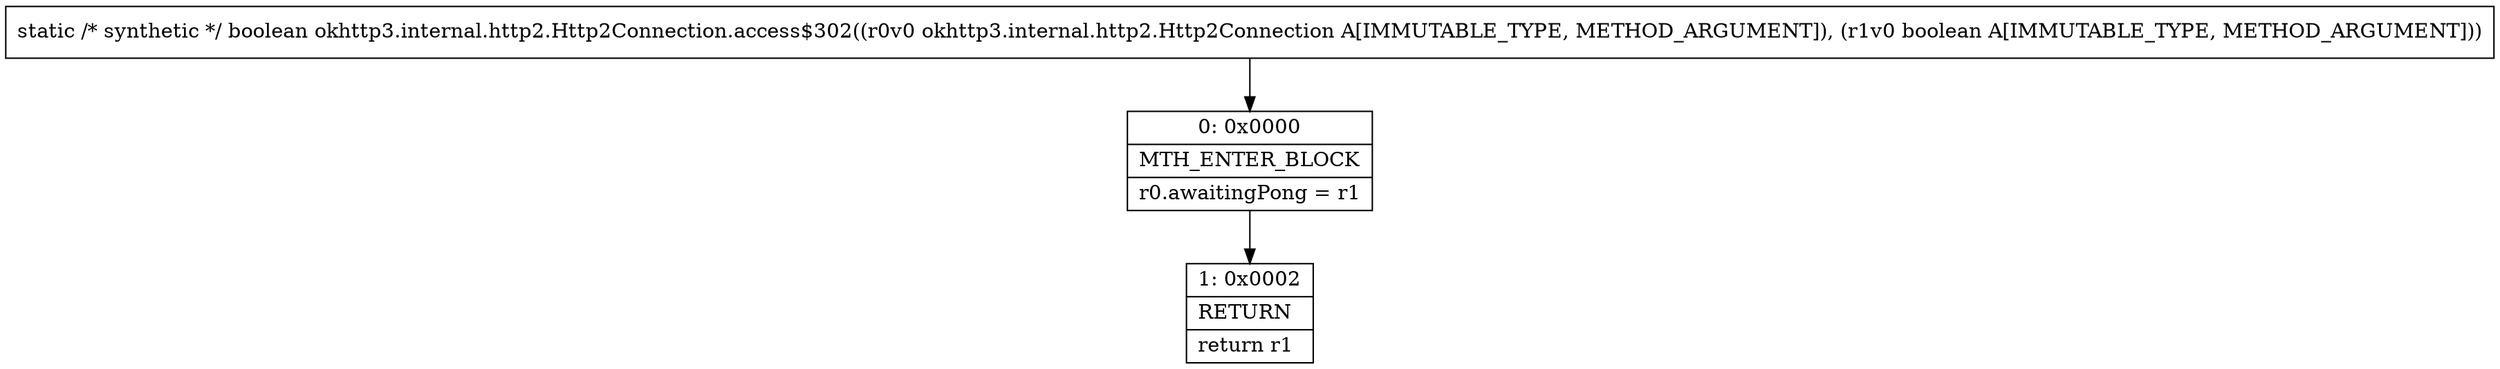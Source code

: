 digraph "CFG forokhttp3.internal.http2.Http2Connection.access$302(Lokhttp3\/internal\/http2\/Http2Connection;Z)Z" {
Node_0 [shape=record,label="{0\:\ 0x0000|MTH_ENTER_BLOCK\l|r0.awaitingPong = r1\l}"];
Node_1 [shape=record,label="{1\:\ 0x0002|RETURN\l|return r1\l}"];
MethodNode[shape=record,label="{static \/* synthetic *\/ boolean okhttp3.internal.http2.Http2Connection.access$302((r0v0 okhttp3.internal.http2.Http2Connection A[IMMUTABLE_TYPE, METHOD_ARGUMENT]), (r1v0 boolean A[IMMUTABLE_TYPE, METHOD_ARGUMENT])) }"];
MethodNode -> Node_0;
Node_0 -> Node_1;
}

